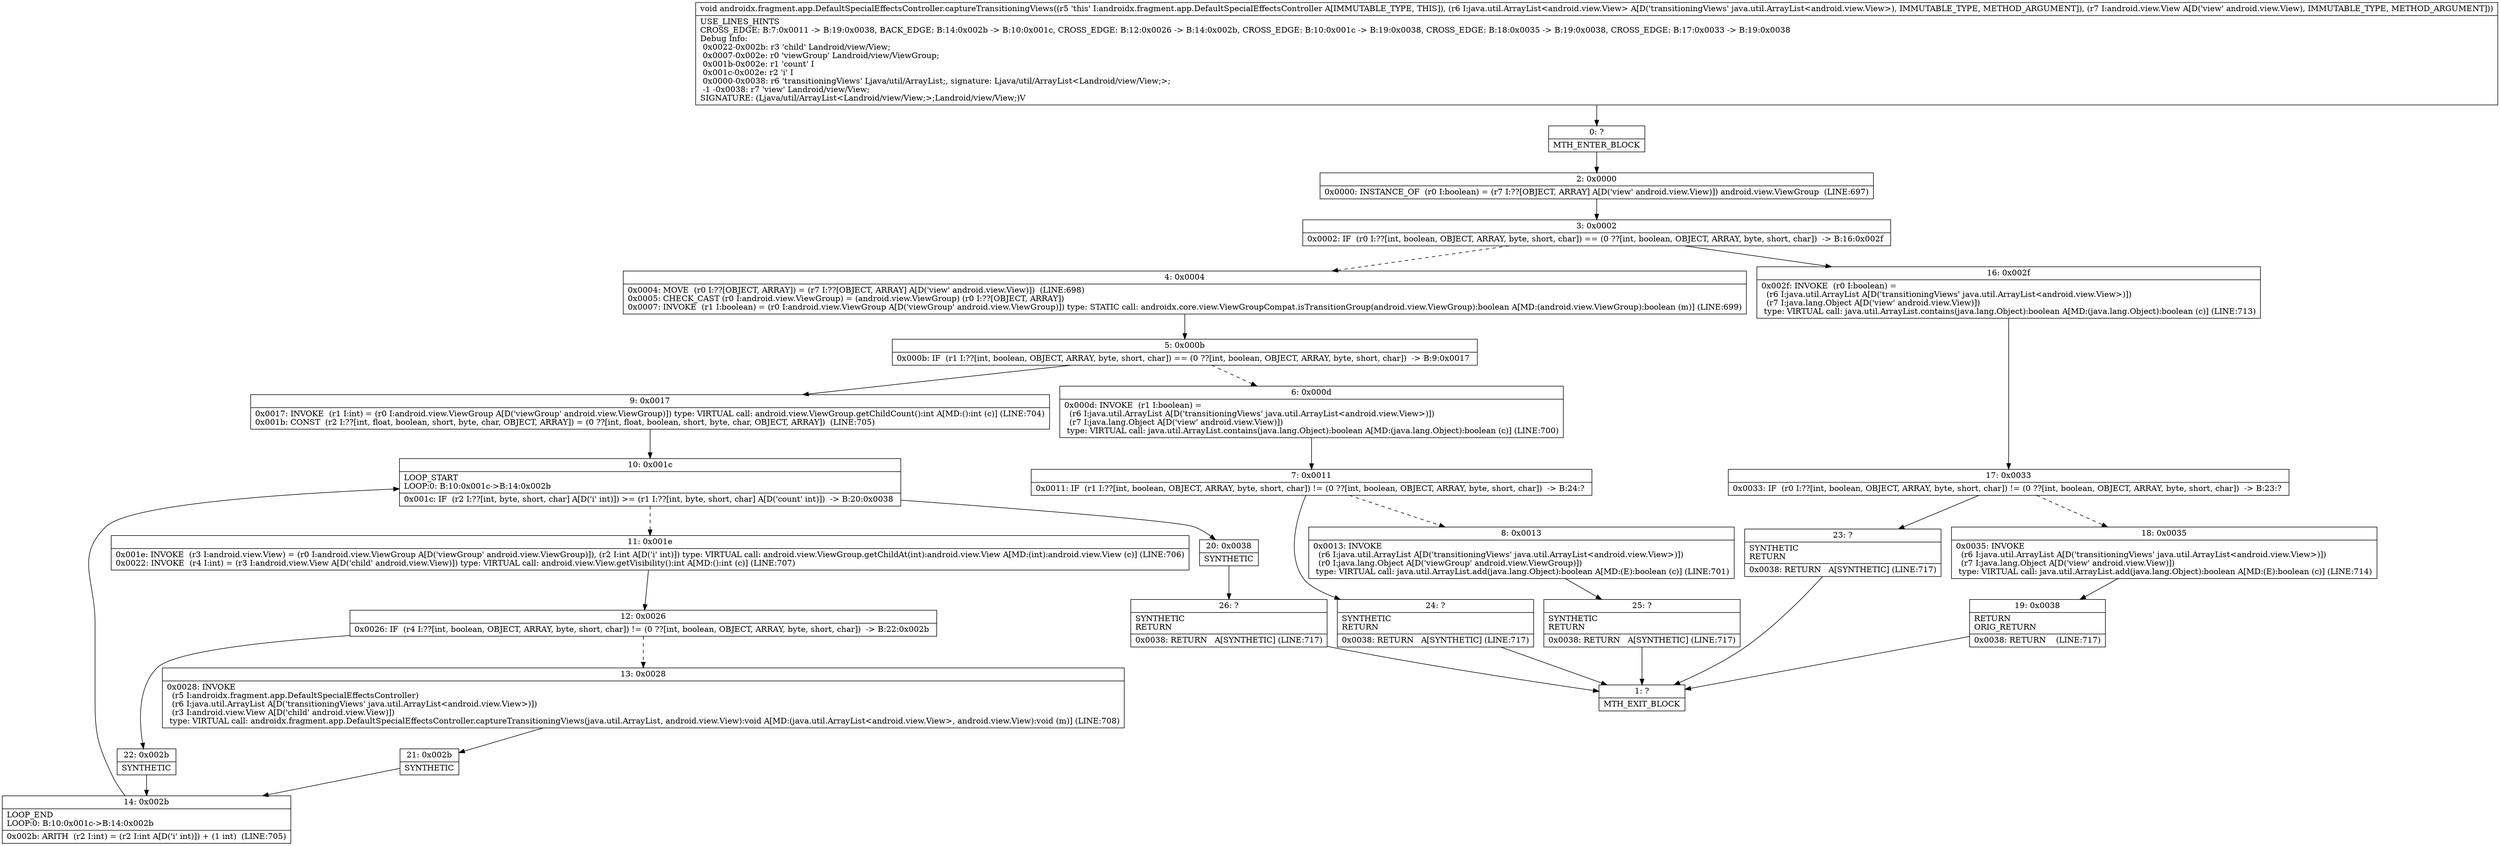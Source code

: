 digraph "CFG forandroidx.fragment.app.DefaultSpecialEffectsController.captureTransitioningViews(Ljava\/util\/ArrayList;Landroid\/view\/View;)V" {
Node_0 [shape=record,label="{0\:\ ?|MTH_ENTER_BLOCK\l}"];
Node_2 [shape=record,label="{2\:\ 0x0000|0x0000: INSTANCE_OF  (r0 I:boolean) = (r7 I:??[OBJECT, ARRAY] A[D('view' android.view.View)]) android.view.ViewGroup  (LINE:697)\l}"];
Node_3 [shape=record,label="{3\:\ 0x0002|0x0002: IF  (r0 I:??[int, boolean, OBJECT, ARRAY, byte, short, char]) == (0 ??[int, boolean, OBJECT, ARRAY, byte, short, char])  \-\> B:16:0x002f \l}"];
Node_4 [shape=record,label="{4\:\ 0x0004|0x0004: MOVE  (r0 I:??[OBJECT, ARRAY]) = (r7 I:??[OBJECT, ARRAY] A[D('view' android.view.View)])  (LINE:698)\l0x0005: CHECK_CAST (r0 I:android.view.ViewGroup) = (android.view.ViewGroup) (r0 I:??[OBJECT, ARRAY]) \l0x0007: INVOKE  (r1 I:boolean) = (r0 I:android.view.ViewGroup A[D('viewGroup' android.view.ViewGroup)]) type: STATIC call: androidx.core.view.ViewGroupCompat.isTransitionGroup(android.view.ViewGroup):boolean A[MD:(android.view.ViewGroup):boolean (m)] (LINE:699)\l}"];
Node_5 [shape=record,label="{5\:\ 0x000b|0x000b: IF  (r1 I:??[int, boolean, OBJECT, ARRAY, byte, short, char]) == (0 ??[int, boolean, OBJECT, ARRAY, byte, short, char])  \-\> B:9:0x0017 \l}"];
Node_6 [shape=record,label="{6\:\ 0x000d|0x000d: INVOKE  (r1 I:boolean) = \l  (r6 I:java.util.ArrayList A[D('transitioningViews' java.util.ArrayList\<android.view.View\>)])\l  (r7 I:java.lang.Object A[D('view' android.view.View)])\l type: VIRTUAL call: java.util.ArrayList.contains(java.lang.Object):boolean A[MD:(java.lang.Object):boolean (c)] (LINE:700)\l}"];
Node_7 [shape=record,label="{7\:\ 0x0011|0x0011: IF  (r1 I:??[int, boolean, OBJECT, ARRAY, byte, short, char]) != (0 ??[int, boolean, OBJECT, ARRAY, byte, short, char])  \-\> B:24:? \l}"];
Node_8 [shape=record,label="{8\:\ 0x0013|0x0013: INVOKE  \l  (r6 I:java.util.ArrayList A[D('transitioningViews' java.util.ArrayList\<android.view.View\>)])\l  (r0 I:java.lang.Object A[D('viewGroup' android.view.ViewGroup)])\l type: VIRTUAL call: java.util.ArrayList.add(java.lang.Object):boolean A[MD:(E):boolean (c)] (LINE:701)\l}"];
Node_25 [shape=record,label="{25\:\ ?|SYNTHETIC\lRETURN\l|0x0038: RETURN   A[SYNTHETIC] (LINE:717)\l}"];
Node_1 [shape=record,label="{1\:\ ?|MTH_EXIT_BLOCK\l}"];
Node_24 [shape=record,label="{24\:\ ?|SYNTHETIC\lRETURN\l|0x0038: RETURN   A[SYNTHETIC] (LINE:717)\l}"];
Node_9 [shape=record,label="{9\:\ 0x0017|0x0017: INVOKE  (r1 I:int) = (r0 I:android.view.ViewGroup A[D('viewGroup' android.view.ViewGroup)]) type: VIRTUAL call: android.view.ViewGroup.getChildCount():int A[MD:():int (c)] (LINE:704)\l0x001b: CONST  (r2 I:??[int, float, boolean, short, byte, char, OBJECT, ARRAY]) = (0 ??[int, float, boolean, short, byte, char, OBJECT, ARRAY])  (LINE:705)\l}"];
Node_10 [shape=record,label="{10\:\ 0x001c|LOOP_START\lLOOP:0: B:10:0x001c\-\>B:14:0x002b\l|0x001c: IF  (r2 I:??[int, byte, short, char] A[D('i' int)]) \>= (r1 I:??[int, byte, short, char] A[D('count' int)])  \-\> B:20:0x0038 \l}"];
Node_11 [shape=record,label="{11\:\ 0x001e|0x001e: INVOKE  (r3 I:android.view.View) = (r0 I:android.view.ViewGroup A[D('viewGroup' android.view.ViewGroup)]), (r2 I:int A[D('i' int)]) type: VIRTUAL call: android.view.ViewGroup.getChildAt(int):android.view.View A[MD:(int):android.view.View (c)] (LINE:706)\l0x0022: INVOKE  (r4 I:int) = (r3 I:android.view.View A[D('child' android.view.View)]) type: VIRTUAL call: android.view.View.getVisibility():int A[MD:():int (c)] (LINE:707)\l}"];
Node_12 [shape=record,label="{12\:\ 0x0026|0x0026: IF  (r4 I:??[int, boolean, OBJECT, ARRAY, byte, short, char]) != (0 ??[int, boolean, OBJECT, ARRAY, byte, short, char])  \-\> B:22:0x002b \l}"];
Node_13 [shape=record,label="{13\:\ 0x0028|0x0028: INVOKE  \l  (r5 I:androidx.fragment.app.DefaultSpecialEffectsController)\l  (r6 I:java.util.ArrayList A[D('transitioningViews' java.util.ArrayList\<android.view.View\>)])\l  (r3 I:android.view.View A[D('child' android.view.View)])\l type: VIRTUAL call: androidx.fragment.app.DefaultSpecialEffectsController.captureTransitioningViews(java.util.ArrayList, android.view.View):void A[MD:(java.util.ArrayList\<android.view.View\>, android.view.View):void (m)] (LINE:708)\l}"];
Node_21 [shape=record,label="{21\:\ 0x002b|SYNTHETIC\l}"];
Node_14 [shape=record,label="{14\:\ 0x002b|LOOP_END\lLOOP:0: B:10:0x001c\-\>B:14:0x002b\l|0x002b: ARITH  (r2 I:int) = (r2 I:int A[D('i' int)]) + (1 int)  (LINE:705)\l}"];
Node_22 [shape=record,label="{22\:\ 0x002b|SYNTHETIC\l}"];
Node_20 [shape=record,label="{20\:\ 0x0038|SYNTHETIC\l}"];
Node_26 [shape=record,label="{26\:\ ?|SYNTHETIC\lRETURN\l|0x0038: RETURN   A[SYNTHETIC] (LINE:717)\l}"];
Node_16 [shape=record,label="{16\:\ 0x002f|0x002f: INVOKE  (r0 I:boolean) = \l  (r6 I:java.util.ArrayList A[D('transitioningViews' java.util.ArrayList\<android.view.View\>)])\l  (r7 I:java.lang.Object A[D('view' android.view.View)])\l type: VIRTUAL call: java.util.ArrayList.contains(java.lang.Object):boolean A[MD:(java.lang.Object):boolean (c)] (LINE:713)\l}"];
Node_17 [shape=record,label="{17\:\ 0x0033|0x0033: IF  (r0 I:??[int, boolean, OBJECT, ARRAY, byte, short, char]) != (0 ??[int, boolean, OBJECT, ARRAY, byte, short, char])  \-\> B:23:? \l}"];
Node_18 [shape=record,label="{18\:\ 0x0035|0x0035: INVOKE  \l  (r6 I:java.util.ArrayList A[D('transitioningViews' java.util.ArrayList\<android.view.View\>)])\l  (r7 I:java.lang.Object A[D('view' android.view.View)])\l type: VIRTUAL call: java.util.ArrayList.add(java.lang.Object):boolean A[MD:(E):boolean (c)] (LINE:714)\l}"];
Node_19 [shape=record,label="{19\:\ 0x0038|RETURN\lORIG_RETURN\l|0x0038: RETURN    (LINE:717)\l}"];
Node_23 [shape=record,label="{23\:\ ?|SYNTHETIC\lRETURN\l|0x0038: RETURN   A[SYNTHETIC] (LINE:717)\l}"];
MethodNode[shape=record,label="{void androidx.fragment.app.DefaultSpecialEffectsController.captureTransitioningViews((r5 'this' I:androidx.fragment.app.DefaultSpecialEffectsController A[IMMUTABLE_TYPE, THIS]), (r6 I:java.util.ArrayList\<android.view.View\> A[D('transitioningViews' java.util.ArrayList\<android.view.View\>), IMMUTABLE_TYPE, METHOD_ARGUMENT]), (r7 I:android.view.View A[D('view' android.view.View), IMMUTABLE_TYPE, METHOD_ARGUMENT]))  | USE_LINES_HINTS\lCROSS_EDGE: B:7:0x0011 \-\> B:19:0x0038, BACK_EDGE: B:14:0x002b \-\> B:10:0x001c, CROSS_EDGE: B:12:0x0026 \-\> B:14:0x002b, CROSS_EDGE: B:10:0x001c \-\> B:19:0x0038, CROSS_EDGE: B:18:0x0035 \-\> B:19:0x0038, CROSS_EDGE: B:17:0x0033 \-\> B:19:0x0038\lDebug Info:\l  0x0022\-0x002b: r3 'child' Landroid\/view\/View;\l  0x0007\-0x002e: r0 'viewGroup' Landroid\/view\/ViewGroup;\l  0x001b\-0x002e: r1 'count' I\l  0x001c\-0x002e: r2 'i' I\l  0x0000\-0x0038: r6 'transitioningViews' Ljava\/util\/ArrayList;, signature: Ljava\/util\/ArrayList\<Landroid\/view\/View;\>;\l  \-1 \-0x0038: r7 'view' Landroid\/view\/View;\lSIGNATURE: (Ljava\/util\/ArrayList\<Landroid\/view\/View;\>;Landroid\/view\/View;)V\l}"];
MethodNode -> Node_0;Node_0 -> Node_2;
Node_2 -> Node_3;
Node_3 -> Node_4[style=dashed];
Node_3 -> Node_16;
Node_4 -> Node_5;
Node_5 -> Node_6[style=dashed];
Node_5 -> Node_9;
Node_6 -> Node_7;
Node_7 -> Node_8[style=dashed];
Node_7 -> Node_24;
Node_8 -> Node_25;
Node_25 -> Node_1;
Node_24 -> Node_1;
Node_9 -> Node_10;
Node_10 -> Node_11[style=dashed];
Node_10 -> Node_20;
Node_11 -> Node_12;
Node_12 -> Node_13[style=dashed];
Node_12 -> Node_22;
Node_13 -> Node_21;
Node_21 -> Node_14;
Node_14 -> Node_10;
Node_22 -> Node_14;
Node_20 -> Node_26;
Node_26 -> Node_1;
Node_16 -> Node_17;
Node_17 -> Node_18[style=dashed];
Node_17 -> Node_23;
Node_18 -> Node_19;
Node_19 -> Node_1;
Node_23 -> Node_1;
}

